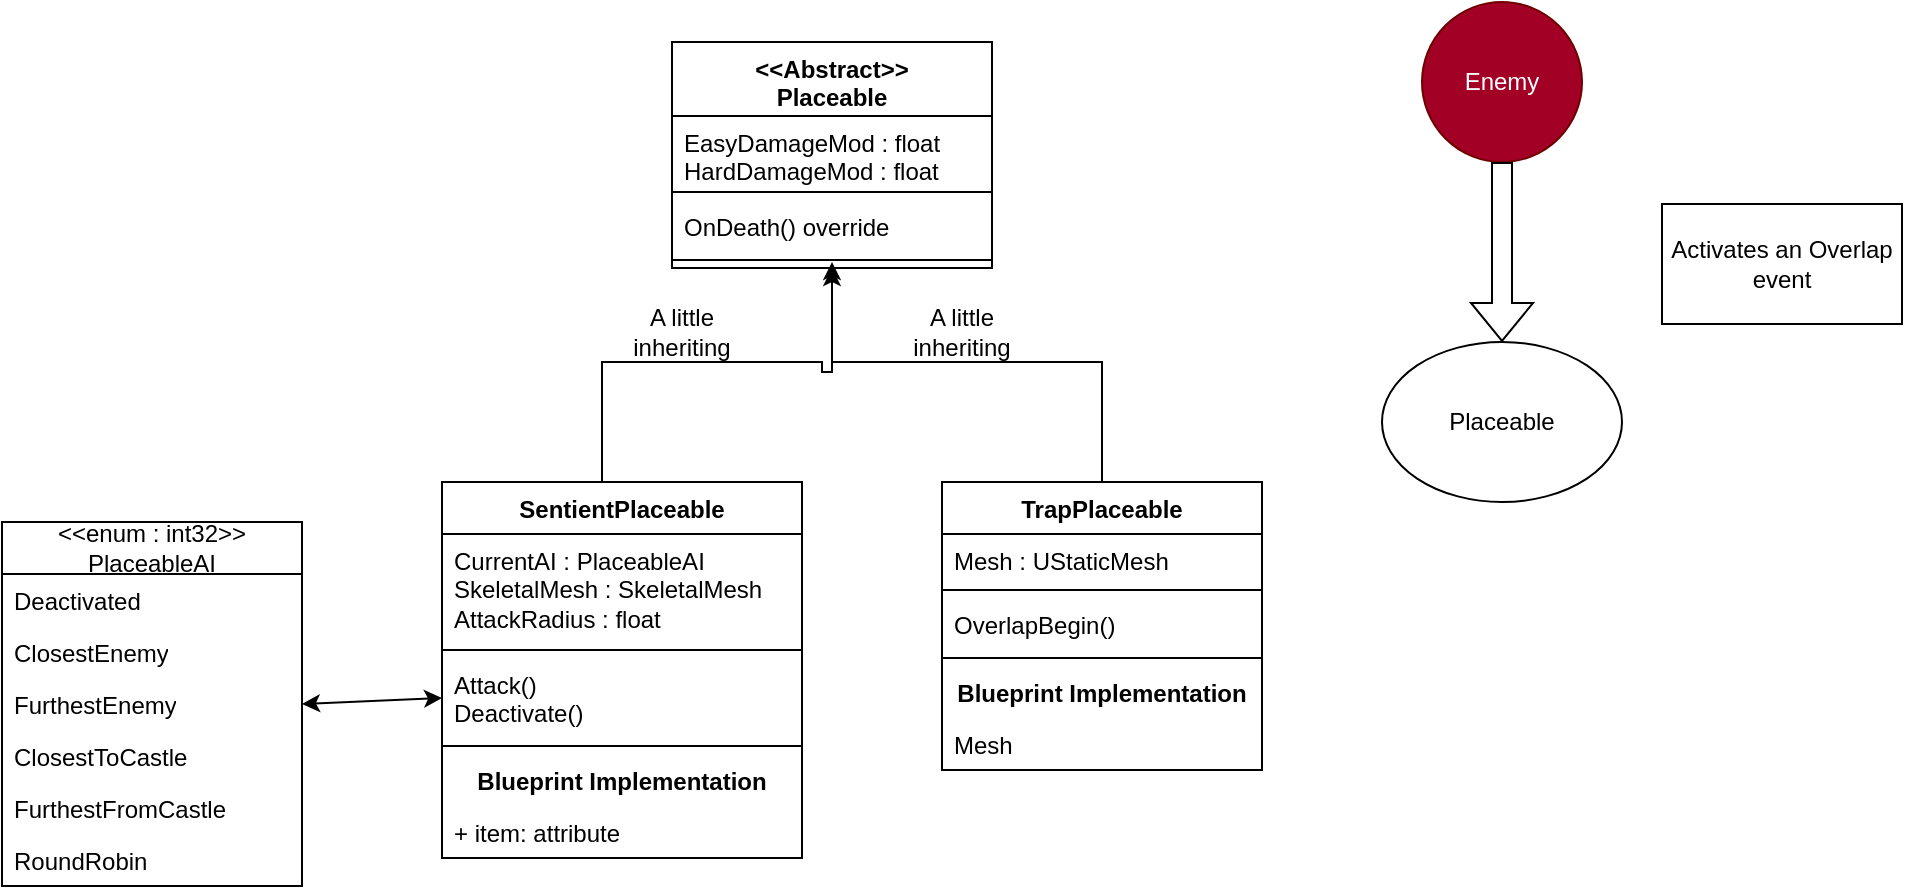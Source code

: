 <mxfile version="23.1.5" type="device">
  <diagram name="Page-1" id="dvUW2eC1L8cqyB-riuxm">
    <mxGraphModel dx="1195" dy="703" grid="1" gridSize="10" guides="1" tooltips="1" connect="1" arrows="1" fold="1" page="1" pageScale="1" pageWidth="850" pageHeight="1100" math="0" shadow="0">
      <root>
        <mxCell id="0" />
        <mxCell id="1" parent="0" />
        <mxCell id="raxqcrFRsS7nDfgu2iXv-1" value="&amp;lt;&amp;lt;enum : int32&amp;gt;&amp;gt;&lt;br&gt;PlaceableAI" style="swimlane;fontStyle=0;childLayout=stackLayout;horizontal=1;startSize=26;fillColor=none;horizontalStack=0;resizeParent=1;resizeParentMax=0;resizeLast=0;collapsible=1;marginBottom=0;whiteSpace=wrap;html=1;" parent="1" vertex="1">
          <mxGeometry x="10" y="320" width="150" height="182" as="geometry" />
        </mxCell>
        <mxCell id="raxqcrFRsS7nDfgu2iXv-6" value="Deactivated" style="text;strokeColor=none;fillColor=none;align=left;verticalAlign=top;spacingLeft=4;spacingRight=4;overflow=hidden;rotatable=0;points=[[0,0.5],[1,0.5]];portConstraint=eastwest;whiteSpace=wrap;html=1;" parent="raxqcrFRsS7nDfgu2iXv-1" vertex="1">
          <mxGeometry y="26" width="150" height="26" as="geometry" />
        </mxCell>
        <mxCell id="raxqcrFRsS7nDfgu2iXv-2" value="ClosestEnemy" style="text;strokeColor=none;fillColor=none;align=left;verticalAlign=top;spacingLeft=4;spacingRight=4;overflow=hidden;rotatable=0;points=[[0,0.5],[1,0.5]];portConstraint=eastwest;whiteSpace=wrap;html=1;" parent="raxqcrFRsS7nDfgu2iXv-1" vertex="1">
          <mxGeometry y="52" width="150" height="26" as="geometry" />
        </mxCell>
        <mxCell id="raxqcrFRsS7nDfgu2iXv-3" value="FurthestEnemy" style="text;strokeColor=none;fillColor=none;align=left;verticalAlign=top;spacingLeft=4;spacingRight=4;overflow=hidden;rotatable=0;points=[[0,0.5],[1,0.5]];portConstraint=eastwest;whiteSpace=wrap;html=1;" parent="raxqcrFRsS7nDfgu2iXv-1" vertex="1">
          <mxGeometry y="78" width="150" height="26" as="geometry" />
        </mxCell>
        <mxCell id="raxqcrFRsS7nDfgu2iXv-4" value="ClosestToCastle" style="text;strokeColor=none;fillColor=none;align=left;verticalAlign=top;spacingLeft=4;spacingRight=4;overflow=hidden;rotatable=0;points=[[0,0.5],[1,0.5]];portConstraint=eastwest;whiteSpace=wrap;html=1;" parent="raxqcrFRsS7nDfgu2iXv-1" vertex="1">
          <mxGeometry y="104" width="150" height="26" as="geometry" />
        </mxCell>
        <mxCell id="raxqcrFRsS7nDfgu2iXv-5" value="FurthestFromCastle" style="text;strokeColor=none;fillColor=none;align=left;verticalAlign=top;spacingLeft=4;spacingRight=4;overflow=hidden;rotatable=0;points=[[0,0.5],[1,0.5]];portConstraint=eastwest;whiteSpace=wrap;html=1;" parent="raxqcrFRsS7nDfgu2iXv-1" vertex="1">
          <mxGeometry y="130" width="150" height="26" as="geometry" />
        </mxCell>
        <mxCell id="raxqcrFRsS7nDfgu2iXv-7" value="RoundRobin" style="text;strokeColor=none;fillColor=none;align=left;verticalAlign=top;spacingLeft=4;spacingRight=4;overflow=hidden;rotatable=0;points=[[0,0.5],[1,0.5]];portConstraint=eastwest;whiteSpace=wrap;html=1;" parent="raxqcrFRsS7nDfgu2iXv-1" vertex="1">
          <mxGeometry y="156" width="150" height="26" as="geometry" />
        </mxCell>
        <mxCell id="raxqcrFRsS7nDfgu2iXv-16" value="" style="edgeStyle=orthogonalEdgeStyle;rounded=0;orthogonalLoop=1;jettySize=auto;html=1;exitX=0.5;exitY=0;exitDx=0;exitDy=0;" parent="1" source="raxqcrFRsS7nDfgu2iXv-9" edge="1">
          <mxGeometry relative="1" as="geometry">
            <mxPoint x="425.0" y="190.0" as="targetPoint" />
            <Array as="points">
              <mxPoint x="310" y="240" />
              <mxPoint x="420" y="240" />
              <mxPoint x="420" y="245" />
              <mxPoint x="425" y="245" />
            </Array>
          </mxGeometry>
        </mxCell>
        <mxCell id="raxqcrFRsS7nDfgu2iXv-9" value="SentientPlaceable" style="swimlane;fontStyle=1;align=center;verticalAlign=top;childLayout=stackLayout;horizontal=1;startSize=26;horizontalStack=0;resizeParent=1;resizeParentMax=0;resizeLast=0;collapsible=1;marginBottom=0;whiteSpace=wrap;html=1;" parent="1" vertex="1">
          <mxGeometry x="230" y="300" width="180" height="188" as="geometry" />
        </mxCell>
        <mxCell id="raxqcrFRsS7nDfgu2iXv-10" value="CurrentAI : PlaceableAI&lt;br&gt;SkeletalMesh : SkeletalMesh&lt;br&gt;AttackRadius : float" style="text;strokeColor=none;fillColor=none;align=left;verticalAlign=top;spacingLeft=4;spacingRight=4;overflow=hidden;rotatable=0;points=[[0,0.5],[1,0.5]];portConstraint=eastwest;whiteSpace=wrap;html=1;" parent="raxqcrFRsS7nDfgu2iXv-9" vertex="1">
          <mxGeometry y="26" width="180" height="54" as="geometry" />
        </mxCell>
        <mxCell id="raxqcrFRsS7nDfgu2iXv-11" value="" style="line;strokeWidth=1;fillColor=none;align=left;verticalAlign=middle;spacingTop=-1;spacingLeft=3;spacingRight=3;rotatable=0;labelPosition=right;points=[];portConstraint=eastwest;strokeColor=inherit;" parent="raxqcrFRsS7nDfgu2iXv-9" vertex="1">
          <mxGeometry y="80" width="180" height="8" as="geometry" />
        </mxCell>
        <mxCell id="raxqcrFRsS7nDfgu2iXv-12" value="Attack()&lt;br&gt;Deactivate()" style="text;strokeColor=none;fillColor=none;align=left;verticalAlign=top;spacingLeft=4;spacingRight=4;overflow=hidden;rotatable=0;points=[[0,0.5],[1,0.5]];portConstraint=eastwest;whiteSpace=wrap;html=1;" parent="raxqcrFRsS7nDfgu2iXv-9" vertex="1">
          <mxGeometry y="88" width="180" height="40" as="geometry" />
        </mxCell>
        <mxCell id="raxqcrFRsS7nDfgu2iXv-13" value="" style="line;strokeWidth=1;fillColor=none;align=left;verticalAlign=middle;spacingTop=-1;spacingLeft=3;spacingRight=3;rotatable=0;labelPosition=right;points=[];portConstraint=eastwest;strokeColor=inherit;" parent="raxqcrFRsS7nDfgu2iXv-9" vertex="1">
          <mxGeometry y="128" width="180" height="8" as="geometry" />
        </mxCell>
        <mxCell id="raxqcrFRsS7nDfgu2iXv-14" value="&lt;b&gt;Blueprint Implementation&lt;/b&gt;" style="text;strokeColor=none;fillColor=none;align=center;verticalAlign=top;spacingLeft=4;spacingRight=4;overflow=hidden;rotatable=0;points=[[0,0.5],[1,0.5]];portConstraint=eastwest;whiteSpace=wrap;html=1;" parent="raxqcrFRsS7nDfgu2iXv-9" vertex="1">
          <mxGeometry y="136" width="180" height="26" as="geometry" />
        </mxCell>
        <mxCell id="raxqcrFRsS7nDfgu2iXv-15" value="+ item: attribute" style="text;strokeColor=none;fillColor=none;align=left;verticalAlign=top;spacingLeft=4;spacingRight=4;overflow=hidden;rotatable=0;points=[[0,0.5],[1,0.5]];portConstraint=eastwest;whiteSpace=wrap;html=1;" parent="raxqcrFRsS7nDfgu2iXv-9" vertex="1">
          <mxGeometry y="162" width="180" height="26" as="geometry" />
        </mxCell>
        <mxCell id="raxqcrFRsS7nDfgu2iXv-17" value="A little inheriting" style="text;html=1;align=center;verticalAlign=middle;whiteSpace=wrap;rounded=0;" parent="1" vertex="1">
          <mxGeometry x="320" y="210" width="60" height="30" as="geometry" />
        </mxCell>
        <mxCell id="raxqcrFRsS7nDfgu2iXv-18" value="" style="endArrow=classic;startArrow=classic;html=1;rounded=0;exitX=1;exitY=0.5;exitDx=0;exitDy=0;entryX=0;entryY=0.5;entryDx=0;entryDy=0;" parent="1" source="raxqcrFRsS7nDfgu2iXv-3" target="raxqcrFRsS7nDfgu2iXv-12" edge="1">
          <mxGeometry width="50" height="50" relative="1" as="geometry">
            <mxPoint x="150" y="380" as="sourcePoint" />
            <mxPoint x="200" y="330" as="targetPoint" />
          </mxGeometry>
        </mxCell>
        <mxCell id="raxqcrFRsS7nDfgu2iXv-19" value="Enemy" style="ellipse;whiteSpace=wrap;html=1;aspect=fixed;fillColor=#a20025;fontColor=#ffffff;strokeColor=#6F0000;" parent="1" vertex="1">
          <mxGeometry x="720" y="60" width="80" height="80" as="geometry" />
        </mxCell>
        <mxCell id="raxqcrFRsS7nDfgu2iXv-20" value="" style="shape=flexArrow;endArrow=classic;html=1;rounded=0;exitX=0.5;exitY=1;exitDx=0;exitDy=0;" parent="1" source="raxqcrFRsS7nDfgu2iXv-19" edge="1">
          <mxGeometry width="50" height="50" relative="1" as="geometry">
            <mxPoint x="770" y="220" as="sourcePoint" />
            <mxPoint x="760" y="230" as="targetPoint" />
          </mxGeometry>
        </mxCell>
        <mxCell id="raxqcrFRsS7nDfgu2iXv-21" value="Placeable" style="ellipse;whiteSpace=wrap;html=1;" parent="1" vertex="1">
          <mxGeometry x="700" y="230" width="120" height="80" as="geometry" />
        </mxCell>
        <mxCell id="raxqcrFRsS7nDfgu2iXv-22" value="Activates an Overlap event" style="rounded=0;whiteSpace=wrap;html=1;" parent="1" vertex="1">
          <mxGeometry x="840" y="161" width="120" height="60" as="geometry" />
        </mxCell>
        <mxCell id="raxqcrFRsS7nDfgu2iXv-30" value="" style="edgeStyle=orthogonalEdgeStyle;rounded=0;orthogonalLoop=1;jettySize=auto;html=1;entryX=0.5;entryY=1;entryDx=0;entryDy=0;" parent="1" source="raxqcrFRsS7nDfgu2iXv-23" target="raxqcrFRsS7nDfgu2iXv-35" edge="1">
          <mxGeometry relative="1" as="geometry">
            <mxPoint x="425.0" y="182.5" as="targetPoint" />
            <Array as="points">
              <mxPoint x="560" y="240" />
              <mxPoint x="425" y="240" />
            </Array>
          </mxGeometry>
        </mxCell>
        <mxCell id="raxqcrFRsS7nDfgu2iXv-23" value="TrapPlaceable" style="swimlane;fontStyle=1;align=center;verticalAlign=top;childLayout=stackLayout;horizontal=1;startSize=26;horizontalStack=0;resizeParent=1;resizeParentMax=0;resizeLast=0;collapsible=1;marginBottom=0;whiteSpace=wrap;html=1;" parent="1" vertex="1">
          <mxGeometry x="480" y="300" width="160" height="144" as="geometry" />
        </mxCell>
        <mxCell id="raxqcrFRsS7nDfgu2iXv-24" value="Mesh : UStaticMesh" style="text;strokeColor=none;fillColor=none;align=left;verticalAlign=top;spacingLeft=4;spacingRight=4;overflow=hidden;rotatable=0;points=[[0,0.5],[1,0.5]];portConstraint=eastwest;whiteSpace=wrap;html=1;" parent="raxqcrFRsS7nDfgu2iXv-23" vertex="1">
          <mxGeometry y="26" width="160" height="24" as="geometry" />
        </mxCell>
        <mxCell id="raxqcrFRsS7nDfgu2iXv-25" value="" style="line;strokeWidth=1;fillColor=none;align=left;verticalAlign=middle;spacingTop=-1;spacingLeft=3;spacingRight=3;rotatable=0;labelPosition=right;points=[];portConstraint=eastwest;strokeColor=inherit;" parent="raxqcrFRsS7nDfgu2iXv-23" vertex="1">
          <mxGeometry y="50" width="160" height="8" as="geometry" />
        </mxCell>
        <mxCell id="raxqcrFRsS7nDfgu2iXv-26" value="OverlapBegin()" style="text;strokeColor=none;fillColor=none;align=left;verticalAlign=top;spacingLeft=4;spacingRight=4;overflow=hidden;rotatable=0;points=[[0,0.5],[1,0.5]];portConstraint=eastwest;whiteSpace=wrap;html=1;" parent="raxqcrFRsS7nDfgu2iXv-23" vertex="1">
          <mxGeometry y="58" width="160" height="26" as="geometry" />
        </mxCell>
        <mxCell id="raxqcrFRsS7nDfgu2iXv-27" value="" style="line;strokeWidth=1;fillColor=none;align=left;verticalAlign=middle;spacingTop=-1;spacingLeft=3;spacingRight=3;rotatable=0;labelPosition=right;points=[];portConstraint=eastwest;strokeColor=inherit;" parent="raxqcrFRsS7nDfgu2iXv-23" vertex="1">
          <mxGeometry y="84" width="160" height="8" as="geometry" />
        </mxCell>
        <mxCell id="raxqcrFRsS7nDfgu2iXv-28" value="&lt;b&gt;Blueprint Implementation&lt;/b&gt;" style="text;strokeColor=none;fillColor=none;align=center;verticalAlign=top;spacingLeft=4;spacingRight=4;overflow=hidden;rotatable=0;points=[[0,0.5],[1,0.5]];portConstraint=eastwest;whiteSpace=wrap;html=1;" parent="raxqcrFRsS7nDfgu2iXv-23" vertex="1">
          <mxGeometry y="92" width="160" height="26" as="geometry" />
        </mxCell>
        <mxCell id="raxqcrFRsS7nDfgu2iXv-29" value="Mesh" style="text;strokeColor=none;fillColor=none;align=left;verticalAlign=top;spacingLeft=4;spacingRight=4;overflow=hidden;rotatable=0;points=[[0,0.5],[1,0.5]];portConstraint=eastwest;whiteSpace=wrap;html=1;" parent="raxqcrFRsS7nDfgu2iXv-23" vertex="1">
          <mxGeometry y="118" width="160" height="26" as="geometry" />
        </mxCell>
        <mxCell id="raxqcrFRsS7nDfgu2iXv-32" value="A little inheriting" style="text;html=1;align=center;verticalAlign=middle;whiteSpace=wrap;rounded=0;" parent="1" vertex="1">
          <mxGeometry x="460" y="210" width="60" height="30" as="geometry" />
        </mxCell>
        <mxCell id="raxqcrFRsS7nDfgu2iXv-35" value="&amp;lt;&amp;lt;Abstract&amp;gt;&amp;gt;&lt;br&gt;Placeable" style="swimlane;fontStyle=1;align=center;verticalAlign=top;childLayout=stackLayout;horizontal=1;startSize=37;horizontalStack=0;resizeParent=1;resizeParentMax=0;resizeLast=0;collapsible=1;marginBottom=0;whiteSpace=wrap;html=1;" parent="1" vertex="1">
          <mxGeometry x="345" y="80" width="160" height="113" as="geometry" />
        </mxCell>
        <mxCell id="raxqcrFRsS7nDfgu2iXv-36" value="EasyDamageMod : float&lt;br&gt;HardDamageMod : float" style="text;strokeColor=none;fillColor=none;align=left;verticalAlign=top;spacingLeft=4;spacingRight=4;overflow=hidden;rotatable=0;points=[[0,0.5],[1,0.5]];portConstraint=eastwest;whiteSpace=wrap;html=1;" parent="raxqcrFRsS7nDfgu2iXv-35" vertex="1">
          <mxGeometry y="37" width="160" height="34" as="geometry" />
        </mxCell>
        <mxCell id="raxqcrFRsS7nDfgu2iXv-37" value="" style="line;strokeWidth=1;fillColor=none;align=left;verticalAlign=middle;spacingTop=-1;spacingLeft=3;spacingRight=3;rotatable=0;labelPosition=right;points=[];portConstraint=eastwest;strokeColor=inherit;" parent="raxqcrFRsS7nDfgu2iXv-35" vertex="1">
          <mxGeometry y="71" width="160" height="8" as="geometry" />
        </mxCell>
        <mxCell id="raxqcrFRsS7nDfgu2iXv-38" value="OnDeath() override" style="text;strokeColor=none;fillColor=none;align=left;verticalAlign=top;spacingLeft=4;spacingRight=4;overflow=hidden;rotatable=0;points=[[0,0.5],[1,0.5]];portConstraint=eastwest;whiteSpace=wrap;html=1;" parent="raxqcrFRsS7nDfgu2iXv-35" vertex="1">
          <mxGeometry y="79" width="160" height="26" as="geometry" />
        </mxCell>
        <mxCell id="raxqcrFRsS7nDfgu2iXv-39" value="" style="line;strokeWidth=1;fillColor=none;align=left;verticalAlign=middle;spacingTop=-1;spacingLeft=3;spacingRight=3;rotatable=0;labelPosition=right;points=[];portConstraint=eastwest;strokeColor=inherit;" parent="raxqcrFRsS7nDfgu2iXv-35" vertex="1">
          <mxGeometry y="105" width="160" height="8" as="geometry" />
        </mxCell>
      </root>
    </mxGraphModel>
  </diagram>
</mxfile>
